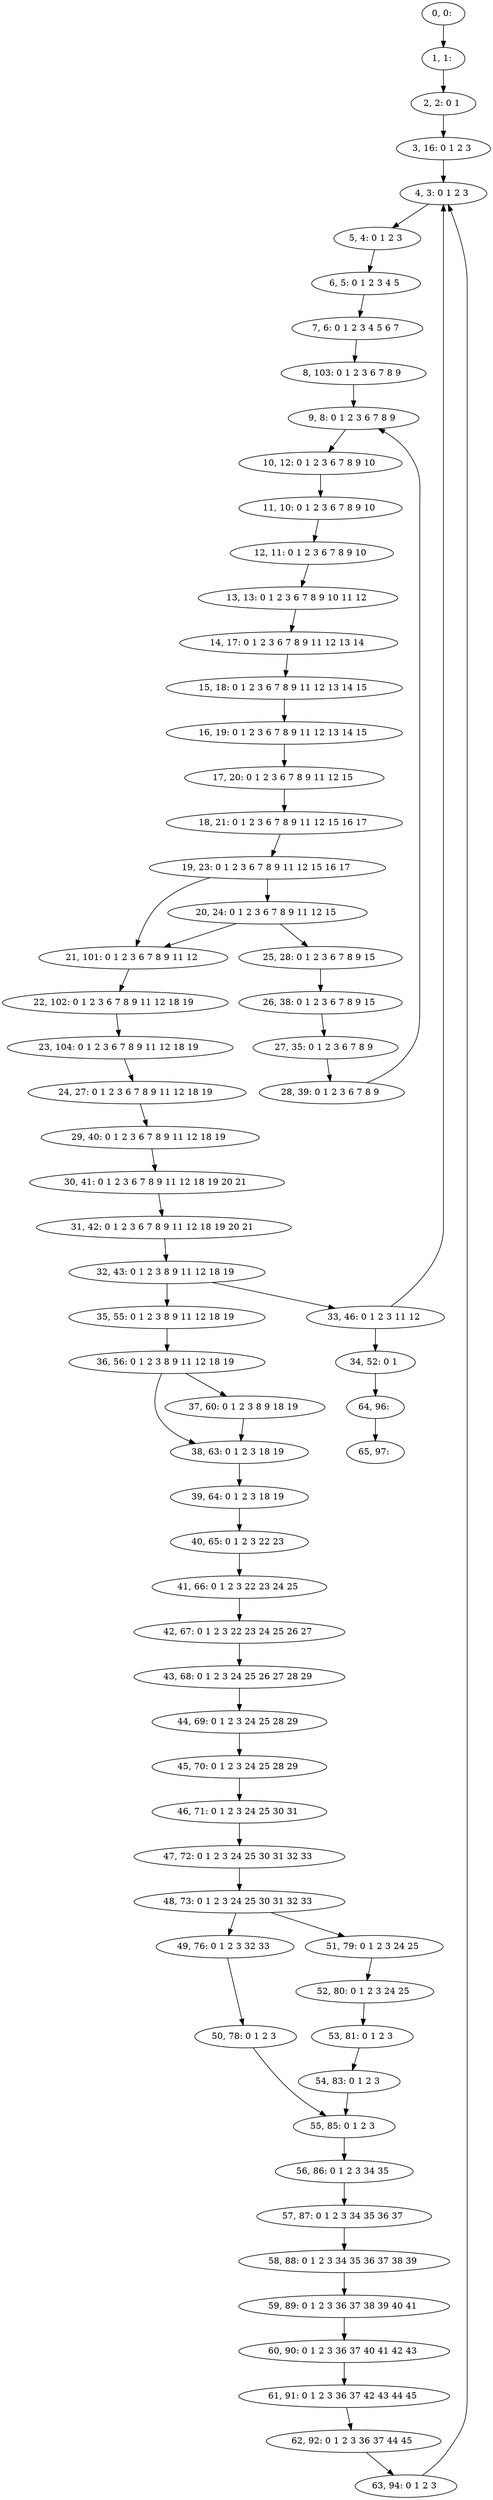 digraph G {
0[label="0, 0: "];
1[label="1, 1: "];
2[label="2, 2: 0 1 "];
3[label="3, 16: 0 1 2 3 "];
4[label="4, 3: 0 1 2 3 "];
5[label="5, 4: 0 1 2 3 "];
6[label="6, 5: 0 1 2 3 4 5 "];
7[label="7, 6: 0 1 2 3 4 5 6 7 "];
8[label="8, 103: 0 1 2 3 6 7 8 9 "];
9[label="9, 8: 0 1 2 3 6 7 8 9 "];
10[label="10, 12: 0 1 2 3 6 7 8 9 10 "];
11[label="11, 10: 0 1 2 3 6 7 8 9 10 "];
12[label="12, 11: 0 1 2 3 6 7 8 9 10 "];
13[label="13, 13: 0 1 2 3 6 7 8 9 10 11 12 "];
14[label="14, 17: 0 1 2 3 6 7 8 9 11 12 13 14 "];
15[label="15, 18: 0 1 2 3 6 7 8 9 11 12 13 14 15 "];
16[label="16, 19: 0 1 2 3 6 7 8 9 11 12 13 14 15 "];
17[label="17, 20: 0 1 2 3 6 7 8 9 11 12 15 "];
18[label="18, 21: 0 1 2 3 6 7 8 9 11 12 15 16 17 "];
19[label="19, 23: 0 1 2 3 6 7 8 9 11 12 15 16 17 "];
20[label="20, 24: 0 1 2 3 6 7 8 9 11 12 15 "];
21[label="21, 101: 0 1 2 3 6 7 8 9 11 12 "];
22[label="22, 102: 0 1 2 3 6 7 8 9 11 12 18 19 "];
23[label="23, 104: 0 1 2 3 6 7 8 9 11 12 18 19 "];
24[label="24, 27: 0 1 2 3 6 7 8 9 11 12 18 19 "];
25[label="25, 28: 0 1 2 3 6 7 8 9 15 "];
26[label="26, 38: 0 1 2 3 6 7 8 9 15 "];
27[label="27, 35: 0 1 2 3 6 7 8 9 "];
28[label="28, 39: 0 1 2 3 6 7 8 9 "];
29[label="29, 40: 0 1 2 3 6 7 8 9 11 12 18 19 "];
30[label="30, 41: 0 1 2 3 6 7 8 9 11 12 18 19 20 21 "];
31[label="31, 42: 0 1 2 3 6 7 8 9 11 12 18 19 20 21 "];
32[label="32, 43: 0 1 2 3 8 9 11 12 18 19 "];
33[label="33, 46: 0 1 2 3 11 12 "];
34[label="34, 52: 0 1 "];
35[label="35, 55: 0 1 2 3 8 9 11 12 18 19 "];
36[label="36, 56: 0 1 2 3 8 9 11 12 18 19 "];
37[label="37, 60: 0 1 2 3 8 9 18 19 "];
38[label="38, 63: 0 1 2 3 18 19 "];
39[label="39, 64: 0 1 2 3 18 19 "];
40[label="40, 65: 0 1 2 3 22 23 "];
41[label="41, 66: 0 1 2 3 22 23 24 25 "];
42[label="42, 67: 0 1 2 3 22 23 24 25 26 27 "];
43[label="43, 68: 0 1 2 3 24 25 26 27 28 29 "];
44[label="44, 69: 0 1 2 3 24 25 28 29 "];
45[label="45, 70: 0 1 2 3 24 25 28 29 "];
46[label="46, 71: 0 1 2 3 24 25 30 31 "];
47[label="47, 72: 0 1 2 3 24 25 30 31 32 33 "];
48[label="48, 73: 0 1 2 3 24 25 30 31 32 33 "];
49[label="49, 76: 0 1 2 3 32 33 "];
50[label="50, 78: 0 1 2 3 "];
51[label="51, 79: 0 1 2 3 24 25 "];
52[label="52, 80: 0 1 2 3 24 25 "];
53[label="53, 81: 0 1 2 3 "];
54[label="54, 83: 0 1 2 3 "];
55[label="55, 85: 0 1 2 3 "];
56[label="56, 86: 0 1 2 3 34 35 "];
57[label="57, 87: 0 1 2 3 34 35 36 37 "];
58[label="58, 88: 0 1 2 3 34 35 36 37 38 39 "];
59[label="59, 89: 0 1 2 3 36 37 38 39 40 41 "];
60[label="60, 90: 0 1 2 3 36 37 40 41 42 43 "];
61[label="61, 91: 0 1 2 3 36 37 42 43 44 45 "];
62[label="62, 92: 0 1 2 3 36 37 44 45 "];
63[label="63, 94: 0 1 2 3 "];
64[label="64, 96: "];
65[label="65, 97: "];
0->1 ;
1->2 ;
2->3 ;
3->4 ;
4->5 ;
5->6 ;
6->7 ;
7->8 ;
8->9 ;
9->10 ;
10->11 ;
11->12 ;
12->13 ;
13->14 ;
14->15 ;
15->16 ;
16->17 ;
17->18 ;
18->19 ;
19->20 ;
19->21 ;
20->21 ;
20->25 ;
21->22 ;
22->23 ;
23->24 ;
24->29 ;
25->26 ;
26->27 ;
27->28 ;
28->9 ;
29->30 ;
30->31 ;
31->32 ;
32->33 ;
32->35 ;
33->34 ;
33->4 ;
34->64 ;
35->36 ;
36->37 ;
36->38 ;
37->38 ;
38->39 ;
39->40 ;
40->41 ;
41->42 ;
42->43 ;
43->44 ;
44->45 ;
45->46 ;
46->47 ;
47->48 ;
48->49 ;
48->51 ;
49->50 ;
50->55 ;
51->52 ;
52->53 ;
53->54 ;
54->55 ;
55->56 ;
56->57 ;
57->58 ;
58->59 ;
59->60 ;
60->61 ;
61->62 ;
62->63 ;
63->4 ;
64->65 ;
}
